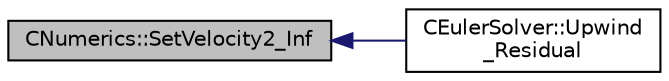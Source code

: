 digraph "CNumerics::SetVelocity2_Inf"
{
  edge [fontname="Helvetica",fontsize="10",labelfontname="Helvetica",labelfontsize="10"];
  node [fontname="Helvetica",fontsize="10",shape=record];
  rankdir="LR";
  Node943 [label="CNumerics::SetVelocity2_Inf",height=0.2,width=0.4,color="black", fillcolor="grey75", style="filled", fontcolor="black"];
  Node943 -> Node944 [dir="back",color="midnightblue",fontsize="10",style="solid",fontname="Helvetica"];
  Node944 [label="CEulerSolver::Upwind\l_Residual",height=0.2,width=0.4,color="black", fillcolor="white", style="filled",URL="$class_c_euler_solver.html#a9cb1da16bea732300854a351ebca2ed3",tooltip="Compute the spatial integration using a upwind scheme. "];
}
